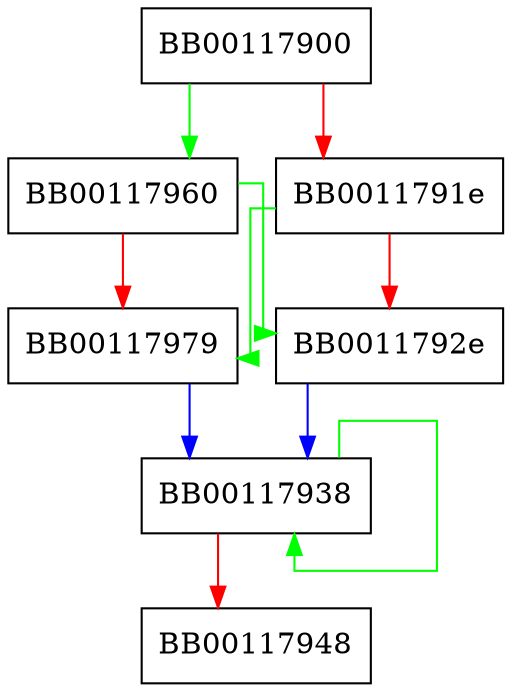 digraph FUN_00117900 {
  node [shape="box"];
  graph [splines=ortho];
  BB00117900 -> BB00117960 [color="green"];
  BB00117900 -> BB0011791e [color="red"];
  BB0011791e -> BB00117979 [color="green"];
  BB0011791e -> BB0011792e [color="red"];
  BB0011792e -> BB00117938 [color="blue"];
  BB00117938 -> BB00117938 [color="green"];
  BB00117938 -> BB00117948 [color="red"];
  BB00117960 -> BB0011792e [color="green"];
  BB00117960 -> BB00117979 [color="red"];
  BB00117979 -> BB00117938 [color="blue"];
}